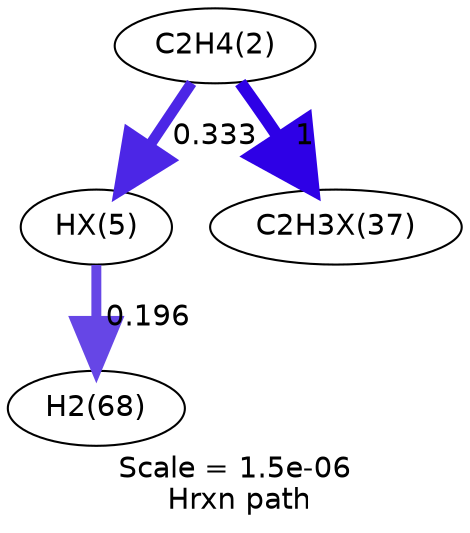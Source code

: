 digraph reaction_paths {
center=1;
s5 -> s16[fontname="Helvetica", style="setlinewidth(5.17)", arrowsize=2.59, color="0.7, 0.833, 0.9"
, label=" 0.333"];
s5 -> s17[fontname="Helvetica", style="setlinewidth(6)", arrowsize=3, color="0.7, 1.5, 0.9"
, label=" 1"];
s16 -> s8[fontname="Helvetica", style="setlinewidth(4.77)", arrowsize=2.38, color="0.7, 0.696, 0.9"
, label=" 0.196"];
s5 [ fontname="Helvetica", label="C2H4(2)"];
s8 [ fontname="Helvetica", label="H2(68)"];
s16 [ fontname="Helvetica", label="HX(5)"];
s17 [ fontname="Helvetica", label="C2H3X(37)"];
 label = "Scale = 1.5e-06\l Hrxn path";
 fontname = "Helvetica";
}
